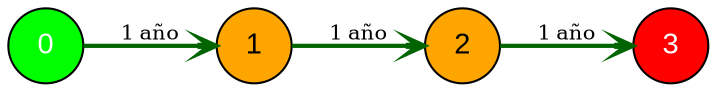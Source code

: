digraph PlanOptimo {
    rankdir=LR;
    node [shape=circle, style=filled, fillcolor=lightblue, fontname=Arial];
    edge [color=darkgreen, arrowhead=vee, arrowsize=0.8];

    "0" [fillcolor=green, fontcolor=white];
    "1" [fillcolor=orange];
    "2" [fillcolor=orange];
    "3" [fillcolor=red, fontcolor=white];

    "0" -> "1" [label="1 año", fontsize=10, color=darkgreen, penwidth=2.0];
    "1" -> "2" [label="1 año", fontsize=10, color=darkgreen, penwidth=2.0];
    "2" -> "3" [label="1 año", fontsize=10, color=darkgreen, penwidth=2.0];
}
